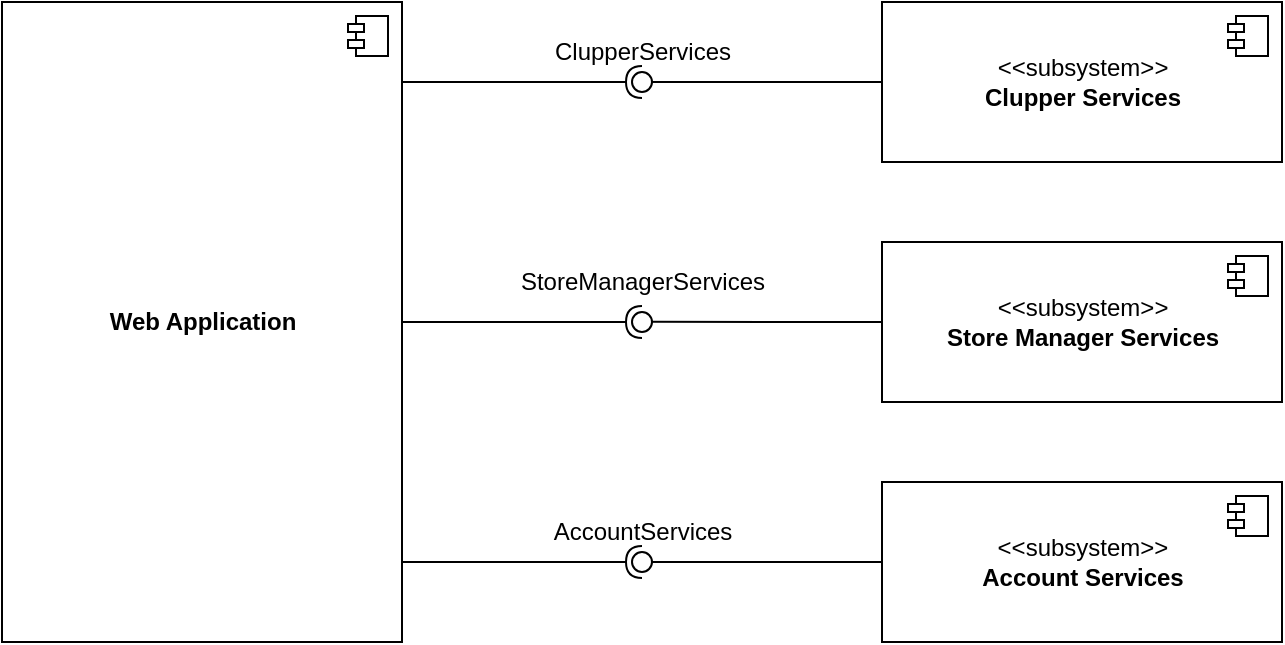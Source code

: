 <mxfile version="14.0.1" type="device"><diagram id="dgsfXtdwmikdNlmFFltT" name="Page-1"><mxGraphModel dx="2075" dy="1465" grid="1" gridSize="10" guides="1" tooltips="1" connect="1" arrows="1" fold="1" page="1" pageScale="1" pageWidth="1169" pageHeight="827" math="0" shadow="0"><root><mxCell id="0"/><mxCell id="1" parent="0"/><mxCell id="GPZXIc3Xji9e3yNuGrE6-3" value="&lt;b&gt;Web Application&lt;/b&gt;" style="html=1;dropTarget=0;" vertex="1" parent="1"><mxGeometry x="80" y="40" width="200" height="320" as="geometry"/></mxCell><mxCell id="GPZXIc3Xji9e3yNuGrE6-4" value="" style="shape=module;jettyWidth=8;jettyHeight=4;" vertex="1" parent="GPZXIc3Xji9e3yNuGrE6-3"><mxGeometry x="1" width="20" height="20" relative="1" as="geometry"><mxPoint x="-27" y="7" as="offset"/></mxGeometry></mxCell><mxCell id="GPZXIc3Xji9e3yNuGrE6-5" value="&amp;lt;&amp;lt;subsystem&amp;gt;&amp;gt;&lt;br&gt;&lt;b&gt;Clupper Services&lt;/b&gt;" style="html=1;dropTarget=0;" vertex="1" parent="1"><mxGeometry x="520" y="40" width="200" height="80" as="geometry"/></mxCell><mxCell id="GPZXIc3Xji9e3yNuGrE6-6" value="" style="shape=module;jettyWidth=8;jettyHeight=4;" vertex="1" parent="GPZXIc3Xji9e3yNuGrE6-5"><mxGeometry x="1" width="20" height="20" relative="1" as="geometry"><mxPoint x="-27" y="7" as="offset"/></mxGeometry></mxCell><mxCell id="GPZXIc3Xji9e3yNuGrE6-9" value="&amp;lt;&amp;lt;subsystem&amp;gt;&amp;gt;&lt;br&gt;&lt;b&gt;Store Manager Services&lt;/b&gt;" style="html=1;dropTarget=0;" vertex="1" parent="1"><mxGeometry x="520" y="160" width="200" height="80" as="geometry"/></mxCell><mxCell id="GPZXIc3Xji9e3yNuGrE6-10" value="" style="shape=module;jettyWidth=8;jettyHeight=4;" vertex="1" parent="GPZXIc3Xji9e3yNuGrE6-9"><mxGeometry x="1" width="20" height="20" relative="1" as="geometry"><mxPoint x="-27" y="7" as="offset"/></mxGeometry></mxCell><mxCell id="GPZXIc3Xji9e3yNuGrE6-11" value="&amp;lt;&amp;lt;subsystem&amp;gt;&amp;gt;&lt;br&gt;&lt;b&gt;Account Services&lt;/b&gt;" style="html=1;dropTarget=0;" vertex="1" parent="1"><mxGeometry x="520" y="280" width="200" height="80" as="geometry"/></mxCell><mxCell id="GPZXIc3Xji9e3yNuGrE6-12" value="" style="shape=module;jettyWidth=8;jettyHeight=4;" vertex="1" parent="GPZXIc3Xji9e3yNuGrE6-11"><mxGeometry x="1" width="20" height="20" relative="1" as="geometry"><mxPoint x="-27" y="7" as="offset"/></mxGeometry></mxCell><mxCell id="GPZXIc3Xji9e3yNuGrE6-31" value="" style="group" vertex="1" connectable="0" parent="1"><mxGeometry x="280" y="195" width="240" height="10" as="geometry"/></mxCell><mxCell id="GPZXIc3Xji9e3yNuGrE6-27" value="" style="group" vertex="1" connectable="0" parent="GPZXIc3Xji9e3yNuGrE6-31"><mxGeometry x="115" width="10" height="10" as="geometry"/></mxCell><mxCell id="GPZXIc3Xji9e3yNuGrE6-28" value="" style="ellipse;whiteSpace=wrap;html=1;fontFamily=Helvetica;fontSize=12;fontColor=#000000;align=center;strokeColor=#000000;fillColor=#ffffff;points=[];aspect=fixed;resizable=0;rotation=-180;" vertex="1" parent="GPZXIc3Xji9e3yNuGrE6-27"><mxGeometry width="10" height="10" as="geometry"/></mxCell><mxCell id="GPZXIc3Xji9e3yNuGrE6-29" value="" style="rounded=0;orthogonalLoop=1;jettySize=auto;html=1;endArrow=none;endFill=0;exitX=0;exitY=0.5;exitDx=0;exitDy=0;" edge="1" parent="GPZXIc3Xji9e3yNuGrE6-31" target="GPZXIc3Xji9e3yNuGrE6-28"><mxGeometry x="-295" y="-75" as="geometry"><mxPoint x="240" y="5" as="sourcePoint"/></mxGeometry></mxCell><mxCell id="GPZXIc3Xji9e3yNuGrE6-30" value="" style="rounded=0;orthogonalLoop=1;jettySize=auto;html=1;endArrow=halfCircle;endFill=0;entryX=0.5;entryY=0.5;entryDx=0;entryDy=0;endSize=6;strokeWidth=1;exitX=1;exitY=0.125;exitDx=0;exitDy=0;exitPerimeter=0;" edge="1" parent="GPZXIc3Xji9e3yNuGrE6-31" target="GPZXIc3Xji9e3yNuGrE6-28"><mxGeometry x="-295" y="-75" as="geometry"><mxPoint y="5" as="sourcePoint"/></mxGeometry></mxCell><mxCell id="GPZXIc3Xji9e3yNuGrE6-32" value="" style="group" vertex="1" connectable="0" parent="1"><mxGeometry x="280" y="315" width="240" height="10" as="geometry"/></mxCell><mxCell id="GPZXIc3Xji9e3yNuGrE6-33" value="" style="group" vertex="1" connectable="0" parent="GPZXIc3Xji9e3yNuGrE6-32"><mxGeometry x="115" width="10" height="10" as="geometry"/></mxCell><mxCell id="GPZXIc3Xji9e3yNuGrE6-34" value="" style="ellipse;whiteSpace=wrap;html=1;fontFamily=Helvetica;fontSize=12;fontColor=#000000;align=center;strokeColor=#000000;fillColor=#ffffff;points=[];aspect=fixed;resizable=0;rotation=-180;" vertex="1" parent="GPZXIc3Xji9e3yNuGrE6-33"><mxGeometry width="10" height="10" as="geometry"/></mxCell><mxCell id="GPZXIc3Xji9e3yNuGrE6-35" value="" style="rounded=0;orthogonalLoop=1;jettySize=auto;html=1;endArrow=none;endFill=0;exitX=0;exitY=0.5;exitDx=0;exitDy=0;" edge="1" parent="GPZXIc3Xji9e3yNuGrE6-32" target="GPZXIc3Xji9e3yNuGrE6-34"><mxGeometry x="-295" y="-75" as="geometry"><mxPoint x="240" y="5" as="sourcePoint"/></mxGeometry></mxCell><mxCell id="GPZXIc3Xji9e3yNuGrE6-36" value="" style="rounded=0;orthogonalLoop=1;jettySize=auto;html=1;endArrow=halfCircle;endFill=0;entryX=0.5;entryY=0.5;entryDx=0;entryDy=0;endSize=6;strokeWidth=1;exitX=1;exitY=0.125;exitDx=0;exitDy=0;exitPerimeter=0;" edge="1" parent="GPZXIc3Xji9e3yNuGrE6-32" target="GPZXIc3Xji9e3yNuGrE6-34"><mxGeometry x="-295" y="-75" as="geometry"><mxPoint y="5" as="sourcePoint"/></mxGeometry></mxCell><mxCell id="GPZXIc3Xji9e3yNuGrE6-37" value="" style="group" vertex="1" connectable="0" parent="1"><mxGeometry x="280" y="75" width="240" height="10" as="geometry"/></mxCell><mxCell id="GPZXIc3Xji9e3yNuGrE6-38" value="" style="group" vertex="1" connectable="0" parent="GPZXIc3Xji9e3yNuGrE6-37"><mxGeometry x="115" width="10" height="10" as="geometry"/></mxCell><mxCell id="GPZXIc3Xji9e3yNuGrE6-39" value="" style="ellipse;whiteSpace=wrap;html=1;fontFamily=Helvetica;fontSize=12;fontColor=#000000;align=center;strokeColor=#000000;fillColor=#ffffff;points=[];aspect=fixed;resizable=0;rotation=-180;" vertex="1" parent="GPZXIc3Xji9e3yNuGrE6-38"><mxGeometry width="10" height="10" as="geometry"/></mxCell><mxCell id="GPZXIc3Xji9e3yNuGrE6-40" value="" style="rounded=0;orthogonalLoop=1;jettySize=auto;html=1;endArrow=none;endFill=0;exitX=0;exitY=0.5;exitDx=0;exitDy=0;" edge="1" parent="GPZXIc3Xji9e3yNuGrE6-37" target="GPZXIc3Xji9e3yNuGrE6-39"><mxGeometry x="-295" y="-75" as="geometry"><mxPoint x="240" y="5" as="sourcePoint"/></mxGeometry></mxCell><mxCell id="GPZXIc3Xji9e3yNuGrE6-41" value="" style="rounded=0;orthogonalLoop=1;jettySize=auto;html=1;endArrow=halfCircle;endFill=0;entryX=0.5;entryY=0.5;entryDx=0;entryDy=0;endSize=6;strokeWidth=1;exitX=1;exitY=0.125;exitDx=0;exitDy=0;exitPerimeter=0;" edge="1" parent="GPZXIc3Xji9e3yNuGrE6-37" target="GPZXIc3Xji9e3yNuGrE6-39"><mxGeometry x="-295" y="-75" as="geometry"><mxPoint y="5" as="sourcePoint"/></mxGeometry></mxCell><mxCell id="GPZXIc3Xji9e3yNuGrE6-42" value="ClupperServices" style="text;html=1;align=center;verticalAlign=middle;resizable=0;points=[];autosize=1;" vertex="1" parent="1"><mxGeometry x="350" y="55" width="100" height="20" as="geometry"/></mxCell><mxCell id="GPZXIc3Xji9e3yNuGrE6-43" value="StoreManagerServices" style="text;html=1;align=center;verticalAlign=middle;resizable=0;points=[];autosize=1;" vertex="1" parent="1"><mxGeometry x="330" y="170" width="140" height="20" as="geometry"/></mxCell><mxCell id="GPZXIc3Xji9e3yNuGrE6-44" value="AccountServices" style="text;html=1;align=center;verticalAlign=middle;resizable=0;points=[];autosize=1;" vertex="1" parent="1"><mxGeometry x="350" y="295" width="100" height="20" as="geometry"/></mxCell></root></mxGraphModel></diagram></mxfile>